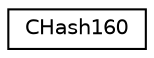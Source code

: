 digraph "Graphical Class Hierarchy"
{
 // LATEX_PDF_SIZE
  edge [fontname="Helvetica",fontsize="10",labelfontname="Helvetica",labelfontsize="10"];
  node [fontname="Helvetica",fontsize="10",shape=record];
  rankdir="LR";
  Node0 [label="CHash160",height=0.2,width=0.4,color="black", fillcolor="white", style="filled",URL="$class_c_hash160.html",tooltip=" "];
}
